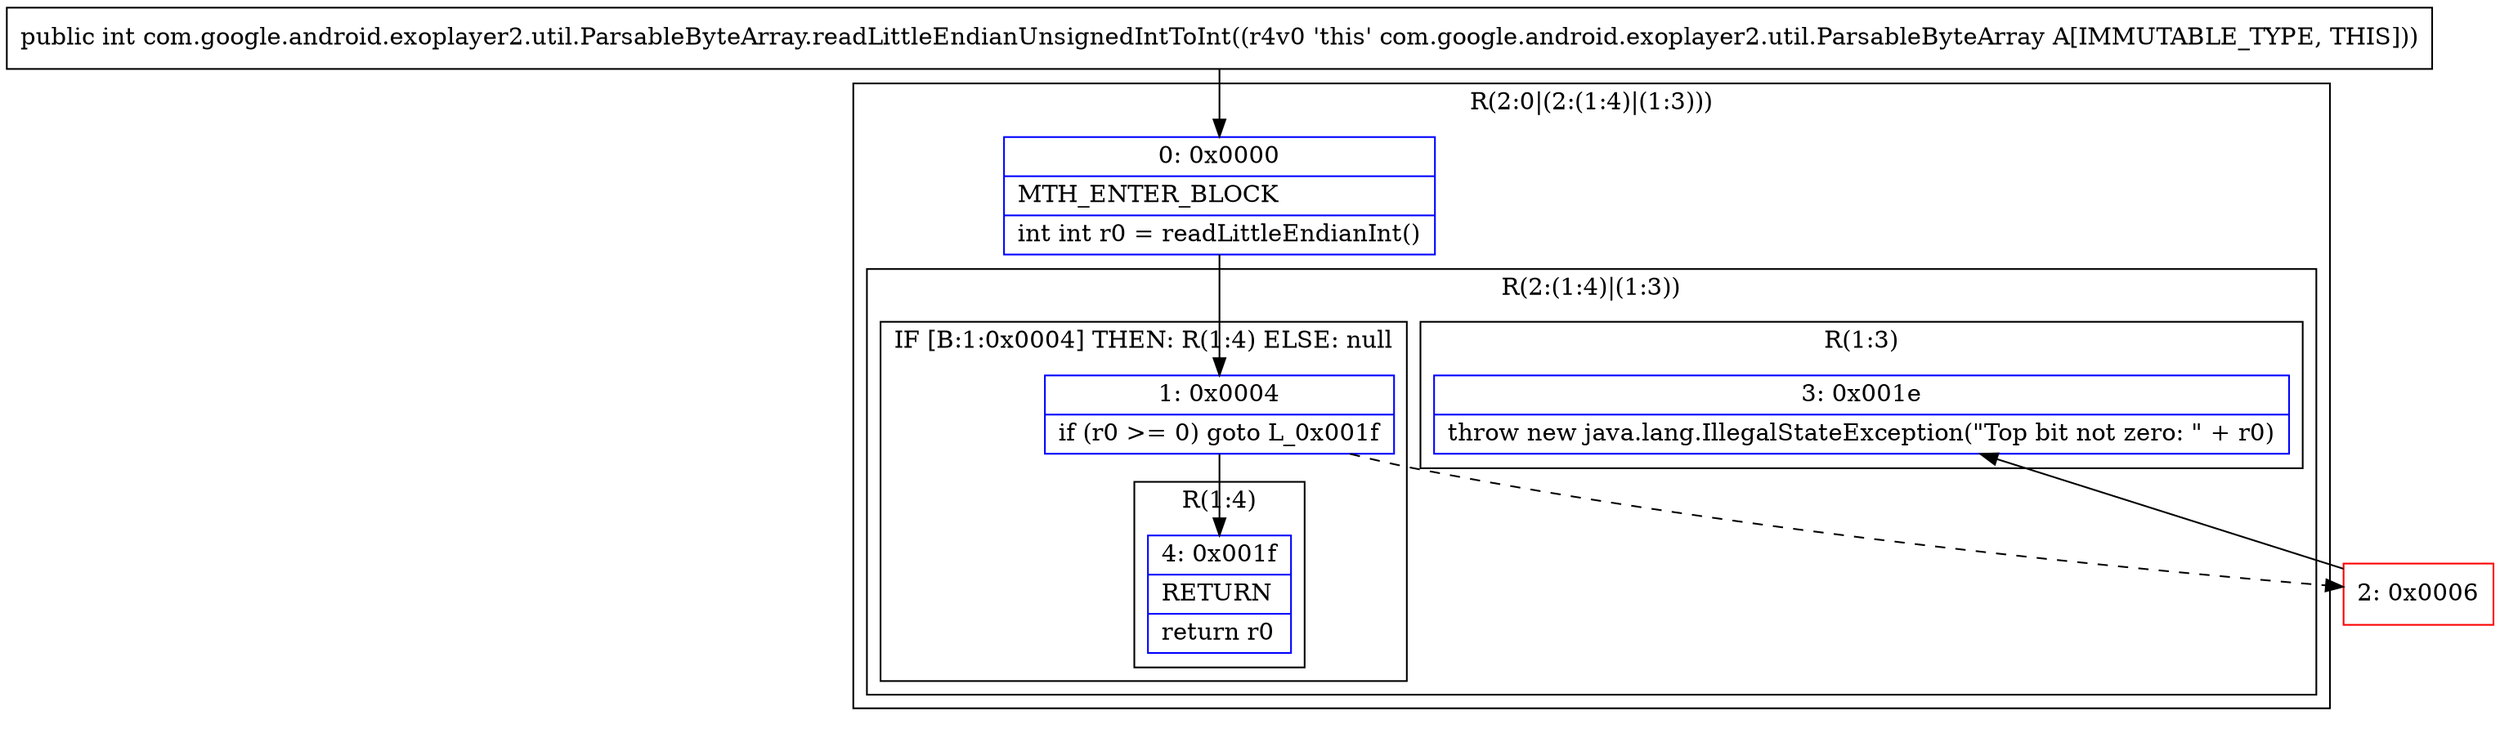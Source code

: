 digraph "CFG forcom.google.android.exoplayer2.util.ParsableByteArray.readLittleEndianUnsignedIntToInt()I" {
subgraph cluster_Region_1294399243 {
label = "R(2:0|(2:(1:4)|(1:3)))";
node [shape=record,color=blue];
Node_0 [shape=record,label="{0\:\ 0x0000|MTH_ENTER_BLOCK\l|int int r0 = readLittleEndianInt()\l}"];
subgraph cluster_Region_886208685 {
label = "R(2:(1:4)|(1:3))";
node [shape=record,color=blue];
subgraph cluster_IfRegion_1529076713 {
label = "IF [B:1:0x0004] THEN: R(1:4) ELSE: null";
node [shape=record,color=blue];
Node_1 [shape=record,label="{1\:\ 0x0004|if (r0 \>= 0) goto L_0x001f\l}"];
subgraph cluster_Region_371803554 {
label = "R(1:4)";
node [shape=record,color=blue];
Node_4 [shape=record,label="{4\:\ 0x001f|RETURN\l|return r0\l}"];
}
}
subgraph cluster_Region_904830715 {
label = "R(1:3)";
node [shape=record,color=blue];
Node_3 [shape=record,label="{3\:\ 0x001e|throw new java.lang.IllegalStateException(\"Top bit not zero: \" + r0)\l}"];
}
}
}
Node_2 [shape=record,color=red,label="{2\:\ 0x0006}"];
MethodNode[shape=record,label="{public int com.google.android.exoplayer2.util.ParsableByteArray.readLittleEndianUnsignedIntToInt((r4v0 'this' com.google.android.exoplayer2.util.ParsableByteArray A[IMMUTABLE_TYPE, THIS])) }"];
MethodNode -> Node_0;
Node_0 -> Node_1;
Node_1 -> Node_2[style=dashed];
Node_1 -> Node_4;
Node_2 -> Node_3;
}

